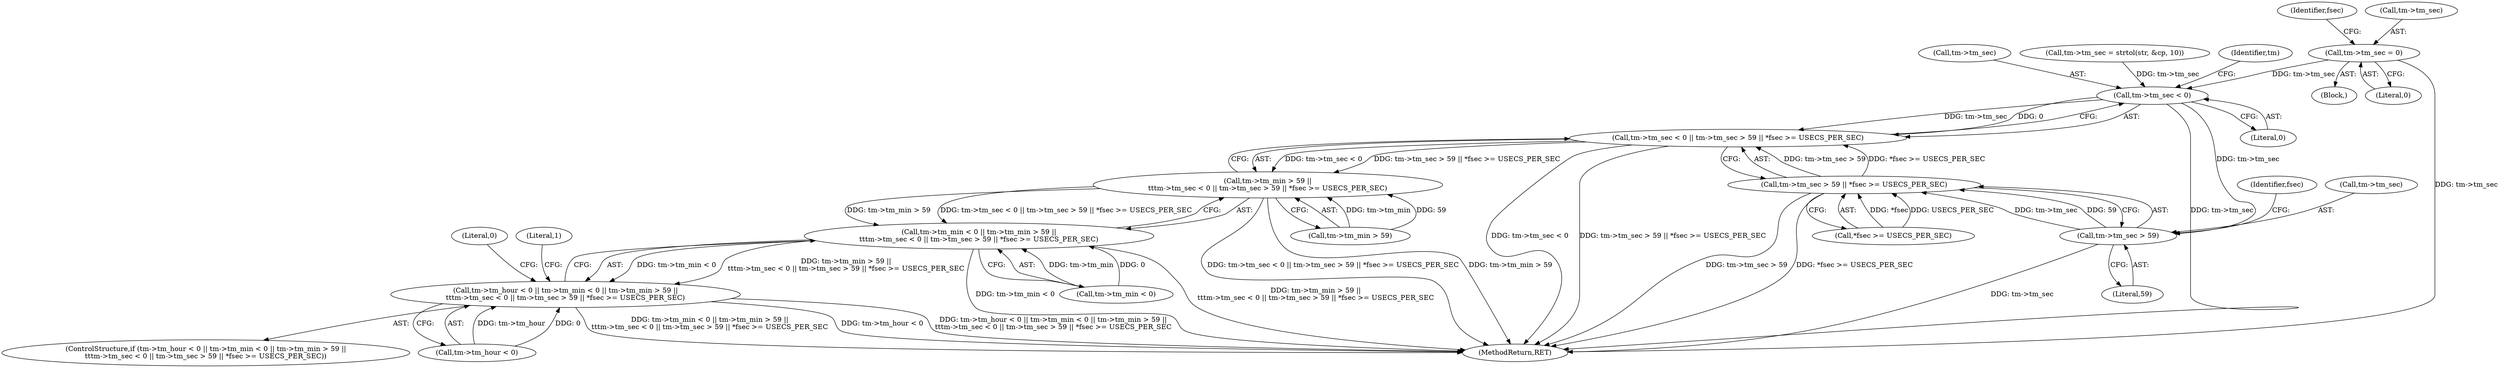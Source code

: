 digraph "0_postgres_4318daecc959886d001a6e79c6ea853e8b1dfb4b_1@pointer" {
"1000151" [label="(Call,tm->tm_sec = 0)"];
"1000260" [label="(Call,tm->tm_sec < 0)"];
"1000259" [label="(Call,tm->tm_sec < 0 || tm->tm_sec > 59 || *fsec >= USECS_PER_SEC)"];
"1000253" [label="(Call,tm->tm_min > 59 ||\n\t\ttm->tm_sec < 0 || tm->tm_sec > 59 || *fsec >= USECS_PER_SEC)"];
"1000247" [label="(Call,tm->tm_min < 0 || tm->tm_min > 59 ||\n\t\ttm->tm_sec < 0 || tm->tm_sec > 59 || *fsec >= USECS_PER_SEC)"];
"1000241" [label="(Call,tm->tm_hour < 0 || tm->tm_min < 0 || tm->tm_min > 59 ||\n\t\ttm->tm_sec < 0 || tm->tm_sec > 59 || *fsec >= USECS_PER_SEC)"];
"1000266" [label="(Call,tm->tm_sec > 59)"];
"1000265" [label="(Call,tm->tm_sec > 59 || *fsec >= USECS_PER_SEC)"];
"1000273" [label="(Identifier,fsec)"];
"1000248" [label="(Call,tm->tm_min < 0)"];
"1000254" [label="(Call,tm->tm_min > 59)"];
"1000240" [label="(ControlStructure,if (tm->tm_hour < 0 || tm->tm_min < 0 || tm->tm_min > 59 ||\n\t\ttm->tm_sec < 0 || tm->tm_sec > 59 || *fsec >= USECS_PER_SEC))"];
"1000241" [label="(Call,tm->tm_hour < 0 || tm->tm_min < 0 || tm->tm_min > 59 ||\n\t\ttm->tm_sec < 0 || tm->tm_sec > 59 || *fsec >= USECS_PER_SEC)"];
"1000151" [label="(Call,tm->tm_sec = 0)"];
"1000155" [label="(Literal,0)"];
"1000158" [label="(Identifier,fsec)"];
"1000266" [label="(Call,tm->tm_sec > 59)"];
"1000261" [label="(Call,tm->tm_sec)"];
"1000152" [label="(Call,tm->tm_sec)"];
"1000270" [label="(Literal,59)"];
"1000176" [label="(Call,tm->tm_sec = strtol(str, &cp, 10))"];
"1000271" [label="(Call,*fsec >= USECS_PER_SEC)"];
"1000264" [label="(Literal,0)"];
"1000267" [label="(Call,tm->tm_sec)"];
"1000247" [label="(Call,tm->tm_min < 0 || tm->tm_min > 59 ||\n\t\ttm->tm_sec < 0 || tm->tm_sec > 59 || *fsec >= USECS_PER_SEC)"];
"1000259" [label="(Call,tm->tm_sec < 0 || tm->tm_sec > 59 || *fsec >= USECS_PER_SEC)"];
"1000150" [label="(Block,)"];
"1000253" [label="(Call,tm->tm_min > 59 ||\n\t\ttm->tm_sec < 0 || tm->tm_sec > 59 || *fsec >= USECS_PER_SEC)"];
"1000279" [label="(Literal,0)"];
"1000280" [label="(MethodReturn,RET)"];
"1000268" [label="(Identifier,tm)"];
"1000265" [label="(Call,tm->tm_sec > 59 || *fsec >= USECS_PER_SEC)"];
"1000242" [label="(Call,tm->tm_hour < 0)"];
"1000260" [label="(Call,tm->tm_sec < 0)"];
"1000277" [label="(Literal,1)"];
"1000151" -> "1000150"  [label="AST: "];
"1000151" -> "1000155"  [label="CFG: "];
"1000152" -> "1000151"  [label="AST: "];
"1000155" -> "1000151"  [label="AST: "];
"1000158" -> "1000151"  [label="CFG: "];
"1000151" -> "1000280"  [label="DDG: tm->tm_sec"];
"1000151" -> "1000260"  [label="DDG: tm->tm_sec"];
"1000260" -> "1000259"  [label="AST: "];
"1000260" -> "1000264"  [label="CFG: "];
"1000261" -> "1000260"  [label="AST: "];
"1000264" -> "1000260"  [label="AST: "];
"1000268" -> "1000260"  [label="CFG: "];
"1000259" -> "1000260"  [label="CFG: "];
"1000260" -> "1000280"  [label="DDG: tm->tm_sec"];
"1000260" -> "1000259"  [label="DDG: tm->tm_sec"];
"1000260" -> "1000259"  [label="DDG: 0"];
"1000176" -> "1000260"  [label="DDG: tm->tm_sec"];
"1000260" -> "1000266"  [label="DDG: tm->tm_sec"];
"1000259" -> "1000253"  [label="AST: "];
"1000259" -> "1000265"  [label="CFG: "];
"1000265" -> "1000259"  [label="AST: "];
"1000253" -> "1000259"  [label="CFG: "];
"1000259" -> "1000280"  [label="DDG: tm->tm_sec < 0"];
"1000259" -> "1000280"  [label="DDG: tm->tm_sec > 59 || *fsec >= USECS_PER_SEC"];
"1000259" -> "1000253"  [label="DDG: tm->tm_sec < 0"];
"1000259" -> "1000253"  [label="DDG: tm->tm_sec > 59 || *fsec >= USECS_PER_SEC"];
"1000265" -> "1000259"  [label="DDG: tm->tm_sec > 59"];
"1000265" -> "1000259"  [label="DDG: *fsec >= USECS_PER_SEC"];
"1000253" -> "1000247"  [label="AST: "];
"1000253" -> "1000254"  [label="CFG: "];
"1000254" -> "1000253"  [label="AST: "];
"1000247" -> "1000253"  [label="CFG: "];
"1000253" -> "1000280"  [label="DDG: tm->tm_sec < 0 || tm->tm_sec > 59 || *fsec >= USECS_PER_SEC"];
"1000253" -> "1000280"  [label="DDG: tm->tm_min > 59"];
"1000253" -> "1000247"  [label="DDG: tm->tm_min > 59"];
"1000253" -> "1000247"  [label="DDG: tm->tm_sec < 0 || tm->tm_sec > 59 || *fsec >= USECS_PER_SEC"];
"1000254" -> "1000253"  [label="DDG: tm->tm_min"];
"1000254" -> "1000253"  [label="DDG: 59"];
"1000247" -> "1000241"  [label="AST: "];
"1000247" -> "1000248"  [label="CFG: "];
"1000248" -> "1000247"  [label="AST: "];
"1000241" -> "1000247"  [label="CFG: "];
"1000247" -> "1000280"  [label="DDG: tm->tm_min < 0"];
"1000247" -> "1000280"  [label="DDG: tm->tm_min > 59 ||\n\t\ttm->tm_sec < 0 || tm->tm_sec > 59 || *fsec >= USECS_PER_SEC"];
"1000247" -> "1000241"  [label="DDG: tm->tm_min < 0"];
"1000247" -> "1000241"  [label="DDG: tm->tm_min > 59 ||\n\t\ttm->tm_sec < 0 || tm->tm_sec > 59 || *fsec >= USECS_PER_SEC"];
"1000248" -> "1000247"  [label="DDG: tm->tm_min"];
"1000248" -> "1000247"  [label="DDG: 0"];
"1000241" -> "1000240"  [label="AST: "];
"1000241" -> "1000242"  [label="CFG: "];
"1000242" -> "1000241"  [label="AST: "];
"1000277" -> "1000241"  [label="CFG: "];
"1000279" -> "1000241"  [label="CFG: "];
"1000241" -> "1000280"  [label="DDG: tm->tm_hour < 0"];
"1000241" -> "1000280"  [label="DDG: tm->tm_hour < 0 || tm->tm_min < 0 || tm->tm_min > 59 ||\n\t\ttm->tm_sec < 0 || tm->tm_sec > 59 || *fsec >= USECS_PER_SEC"];
"1000241" -> "1000280"  [label="DDG: tm->tm_min < 0 || tm->tm_min > 59 ||\n\t\ttm->tm_sec < 0 || tm->tm_sec > 59 || *fsec >= USECS_PER_SEC"];
"1000242" -> "1000241"  [label="DDG: tm->tm_hour"];
"1000242" -> "1000241"  [label="DDG: 0"];
"1000266" -> "1000265"  [label="AST: "];
"1000266" -> "1000270"  [label="CFG: "];
"1000267" -> "1000266"  [label="AST: "];
"1000270" -> "1000266"  [label="AST: "];
"1000273" -> "1000266"  [label="CFG: "];
"1000265" -> "1000266"  [label="CFG: "];
"1000266" -> "1000280"  [label="DDG: tm->tm_sec"];
"1000266" -> "1000265"  [label="DDG: tm->tm_sec"];
"1000266" -> "1000265"  [label="DDG: 59"];
"1000265" -> "1000271"  [label="CFG: "];
"1000271" -> "1000265"  [label="AST: "];
"1000265" -> "1000280"  [label="DDG: tm->tm_sec > 59"];
"1000265" -> "1000280"  [label="DDG: *fsec >= USECS_PER_SEC"];
"1000271" -> "1000265"  [label="DDG: *fsec"];
"1000271" -> "1000265"  [label="DDG: USECS_PER_SEC"];
}
